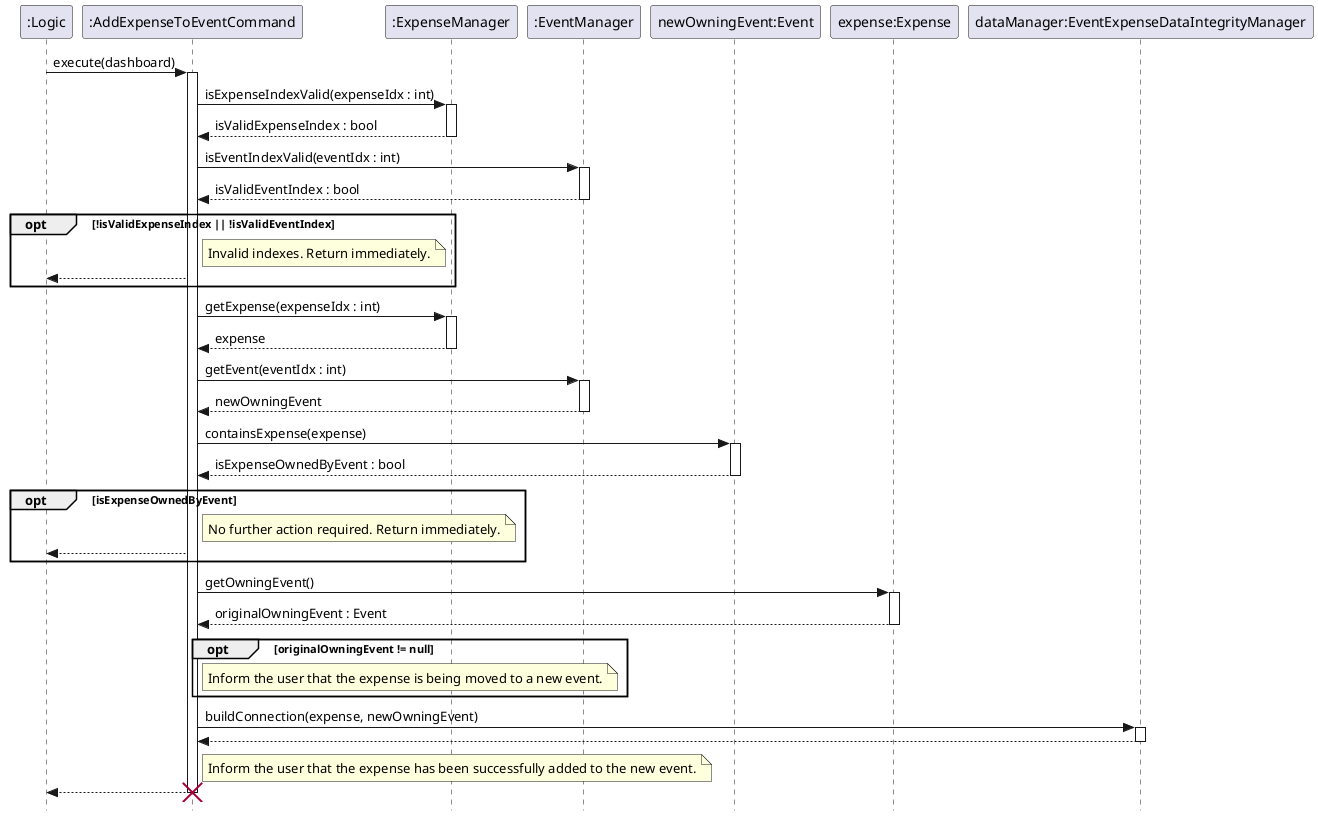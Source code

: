 @startuml
skinparam Style strictuml

participant ":Logic" AS Logic
participant ":AddExpenseToEventCommand" as Command
participant ":ExpenseManager" as ExpenseManager
participant ":EventManager" as EventManager
participant "newOwningEvent:Event" as noe
participant "expense:Expense" as Expense
participant "dataManager:EventExpenseDataIntegrityManager" as dataManager


Logic -> Command: execute(dashboard)
activate Command

Command -> ExpenseManager: isExpenseIndexValid(expenseIdx : int)
activate ExpenseManager
ExpenseManager --> Command: isValidExpenseIndex : bool
deactivate ExpenseManager

Command -> EventManager: isEventIndexValid(eventIdx : int)
activate EventManager
EventManager --> Command: isValidEventIndex : bool
deactivate EventManager

opt !isValidExpenseIndex || !isValidEventIndex
    note right of Command
        Invalid indexes. Return immediately.
    end note
    Command --> Logic: 
end

Command -> ExpenseManager: getExpense(expenseIdx : int)
activate ExpenseManager
ExpenseManager --> Command: expense
deactivate ExpenseManager

Command -> EventManager: getEvent(eventIdx : int)
activate EventManager
EventManager --> Command: newOwningEvent
deactivate EventManager

Command -> noe : containsExpense(expense)
activate noe
noe --> Command: isExpenseOwnedByEvent : bool
deactivate noe

opt isExpenseOwnedByEvent
    note right of Command
        No further action required. Return immediately.
    end note
    Command --> Logic:
end

Command -> Expense: getOwningEvent()
activate Expense
Expense --> Command: originalOwningEvent : Event
deactivate Expense

opt originalOwningEvent != null
    note right of Command
        Inform the user that the expense is being moved to a new event.
    end note
end

Command -> dataManager: buildConnection(expense, newOwningEvent)
activate dataManager
dataManager --> Command:
deactivate dataManager

note right of Command
    Inform the user that the expense has been successfully added to the new event.
end note

Command --> Logic:
deactivate Command
destroy Command

@enduml